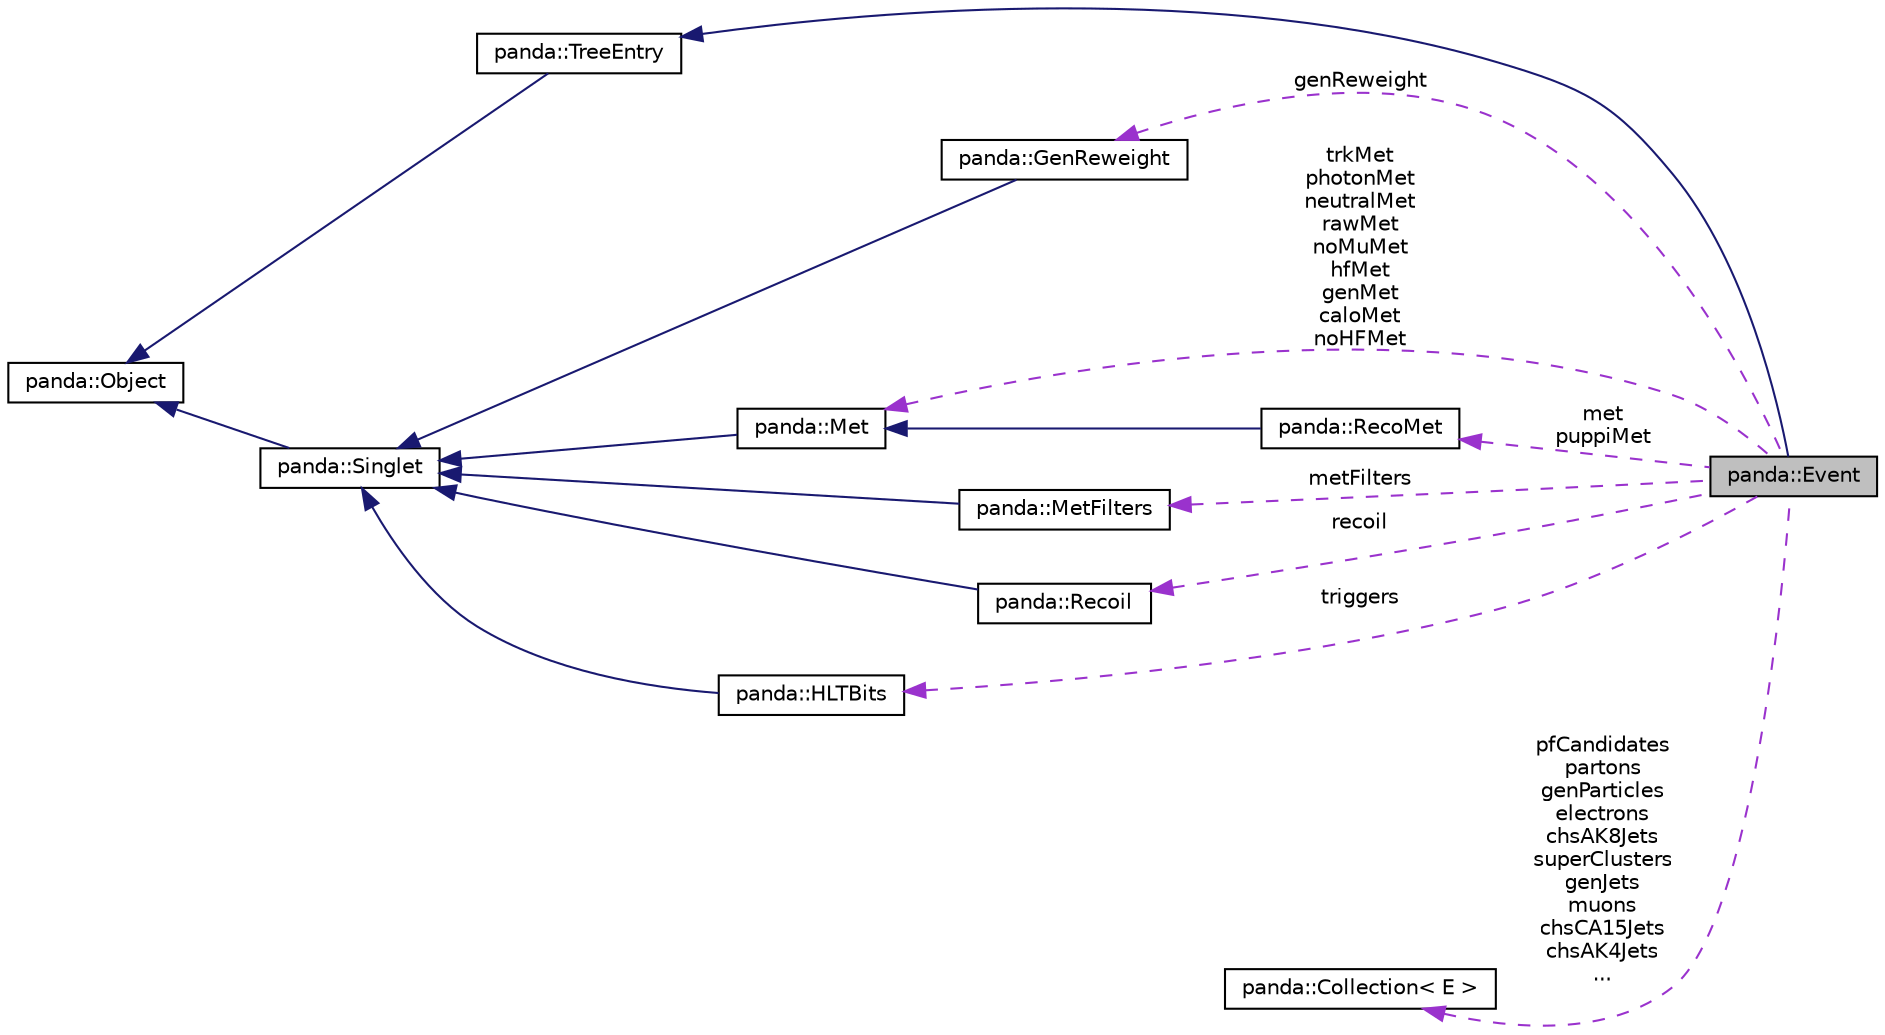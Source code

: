digraph G
{
  edge [fontname="Helvetica",fontsize="10",labelfontname="Helvetica",labelfontsize="10"];
  node [fontname="Helvetica",fontsize="10",shape=record];
  rankdir=LR;
  Node1 [label="panda::Event",height=0.2,width=0.4,color="black", fillcolor="grey75", style="filled" fontcolor="black"];
  Node2 -> Node1 [dir=back,color="midnightblue",fontsize="10",style="solid"];
  Node2 [label="panda::TreeEntry",height=0.2,width=0.4,color="black", fillcolor="white", style="filled",URL="$classpanda_1_1TreeEntry.html",tooltip="Base class for objects representing one full entry of a tree (e.g. Event)."];
  Node3 -> Node2 [dir=back,color="midnightblue",fontsize="10",style="solid"];
  Node3 [label="panda::Object",height=0.2,width=0.4,color="black", fillcolor="white", style="filled",URL="$classpanda_1_1Object.html",tooltip="Object base class."];
  Node4 -> Node1 [dir=back,color="darkorchid3",fontsize="10",style="dashed",label="genReweight"];
  Node4 [label="panda::GenReweight",height=0.2,width=0.4,color="black", fillcolor="white", style="filled",URL="$classpanda_1_1GenReweight.html"];
  Node5 -> Node4 [dir=back,color="midnightblue",fontsize="10",style="solid"];
  Node5 [label="panda::Singlet",height=0.2,width=0.4,color="black", fillcolor="white", style="filled",URL="$classpanda_1_1Singlet.html",tooltip="Base class for singlet objects."];
  Node3 -> Node5 [dir=back,color="midnightblue",fontsize="10",style="solid"];
  Node6 -> Node1 [dir=back,color="darkorchid3",fontsize="10",style="dashed",label="met\npuppiMet"];
  Node6 [label="panda::RecoMet",height=0.2,width=0.4,color="black", fillcolor="white", style="filled",URL="$classpanda_1_1RecoMet.html"];
  Node7 -> Node6 [dir=back,color="midnightblue",fontsize="10",style="solid"];
  Node7 [label="panda::Met",height=0.2,width=0.4,color="black", fillcolor="white", style="filled",URL="$classpanda_1_1Met.html"];
  Node5 -> Node7 [dir=back,color="midnightblue",fontsize="10",style="solid"];
  Node8 -> Node1 [dir=back,color="darkorchid3",fontsize="10",style="dashed",label="metFilters"];
  Node8 [label="panda::MetFilters",height=0.2,width=0.4,color="black", fillcolor="white", style="filled",URL="$classpanda_1_1MetFilters.html"];
  Node5 -> Node8 [dir=back,color="midnightblue",fontsize="10",style="solid"];
  Node9 -> Node1 [dir=back,color="darkorchid3",fontsize="10",style="dashed",label="recoil"];
  Node9 [label="panda::Recoil",height=0.2,width=0.4,color="black", fillcolor="white", style="filled",URL="$classpanda_1_1Recoil.html"];
  Node5 -> Node9 [dir=back,color="midnightblue",fontsize="10",style="solid"];
  Node7 -> Node1 [dir=back,color="darkorchid3",fontsize="10",style="dashed",label="trkMet\nphotonMet\nneutralMet\nrawMet\nnoMuMet\nhfMet\ngenMet\ncaloMet\nnoHFMet"];
  Node10 -> Node1 [dir=back,color="darkorchid3",fontsize="10",style="dashed",label="pfCandidates\npartons\ngenParticles\nelectrons\nchsAK8Jets\nsuperClusters\ngenJets\nmuons\nchsCA15Jets\nchsAK4Jets\n..."];
  Node10 [label="panda::Collection\< E \>",height=0.2,width=0.4,color="black", fillcolor="white", style="filled",URL="$classpanda_1_1Collection.html",tooltip="Template class for dynamic-size container implementations. Inherits from base_type::collection_type..."];
  Node11 -> Node1 [dir=back,color="darkorchid3",fontsize="10",style="dashed",label="triggers"];
  Node11 [label="panda::HLTBits",height=0.2,width=0.4,color="black", fillcolor="white", style="filled",URL="$classpanda_1_1HLTBits.html"];
  Node5 -> Node11 [dir=back,color="midnightblue",fontsize="10",style="solid"];
}
